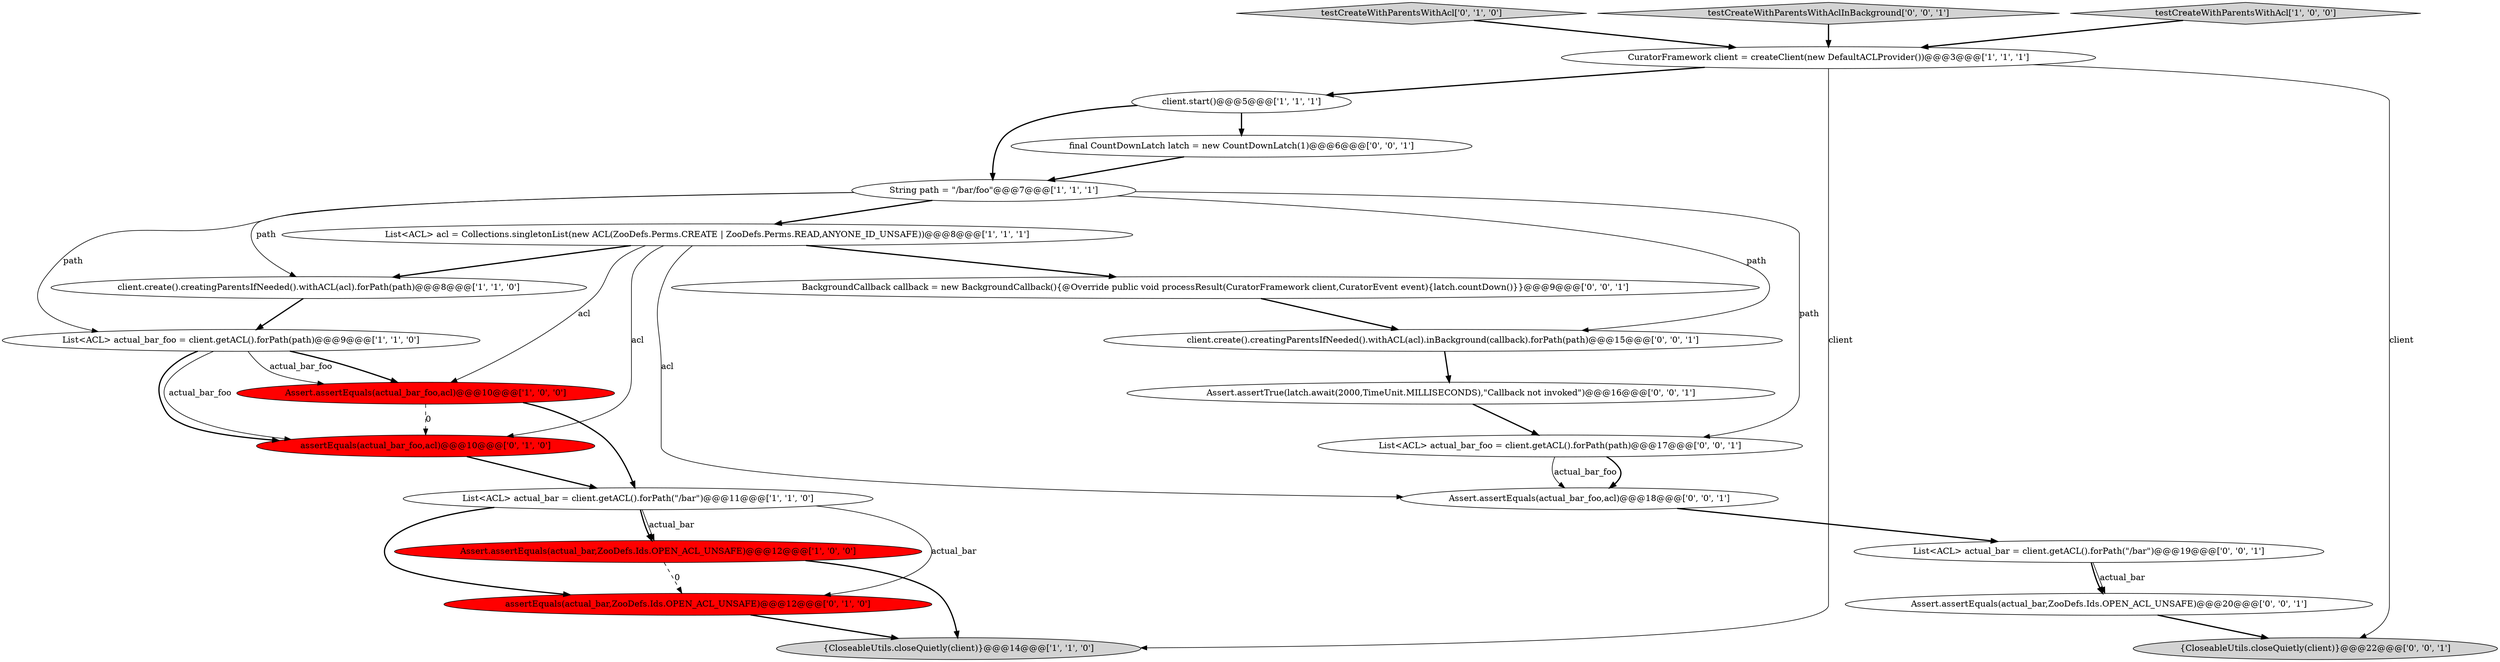 digraph {
13 [style = filled, label = "assertEquals(actual_bar,ZooDefs.Ids.OPEN_ACL_UNSAFE)@@@12@@@['0', '1', '0']", fillcolor = red, shape = ellipse image = "AAA1AAABBB2BBB"];
8 [style = filled, label = "{CloseableUtils.closeQuietly(client)}@@@14@@@['1', '1', '0']", fillcolor = lightgray, shape = ellipse image = "AAA0AAABBB1BBB"];
20 [style = filled, label = "{CloseableUtils.closeQuietly(client)}@@@22@@@['0', '0', '1']", fillcolor = lightgray, shape = ellipse image = "AAA0AAABBB3BBB"];
2 [style = filled, label = "String path = \"/bar/foo\"@@@7@@@['1', '1', '1']", fillcolor = white, shape = ellipse image = "AAA0AAABBB1BBB"];
5 [style = filled, label = "client.create().creatingParentsIfNeeded().withACL(acl).forPath(path)@@@8@@@['1', '1', '0']", fillcolor = white, shape = ellipse image = "AAA0AAABBB1BBB"];
12 [style = filled, label = "testCreateWithParentsWithAcl['0', '1', '0']", fillcolor = lightgray, shape = diamond image = "AAA0AAABBB2BBB"];
10 [style = filled, label = "Assert.assertEquals(actual_bar_foo,acl)@@@10@@@['1', '0', '0']", fillcolor = red, shape = ellipse image = "AAA1AAABBB1BBB"];
15 [style = filled, label = "testCreateWithParentsWithAclInBackground['0', '0', '1']", fillcolor = lightgray, shape = diamond image = "AAA0AAABBB3BBB"];
22 [style = filled, label = "client.create().creatingParentsIfNeeded().withACL(acl).inBackground(callback).forPath(path)@@@15@@@['0', '0', '1']", fillcolor = white, shape = ellipse image = "AAA0AAABBB3BBB"];
3 [style = filled, label = "List<ACL> acl = Collections.singletonList(new ACL(ZooDefs.Perms.CREATE | ZooDefs.Perms.READ,ANYONE_ID_UNSAFE))@@@8@@@['1', '1', '1']", fillcolor = white, shape = ellipse image = "AAA0AAABBB1BBB"];
4 [style = filled, label = "List<ACL> actual_bar_foo = client.getACL().forPath(path)@@@9@@@['1', '1', '0']", fillcolor = white, shape = ellipse image = "AAA0AAABBB1BBB"];
0 [style = filled, label = "List<ACL> actual_bar = client.getACL().forPath(\"/bar\")@@@11@@@['1', '1', '0']", fillcolor = white, shape = ellipse image = "AAA0AAABBB1BBB"];
16 [style = filled, label = "final CountDownLatch latch = new CountDownLatch(1)@@@6@@@['0', '0', '1']", fillcolor = white, shape = ellipse image = "AAA0AAABBB3BBB"];
23 [style = filled, label = "Assert.assertEquals(actual_bar,ZooDefs.Ids.OPEN_ACL_UNSAFE)@@@20@@@['0', '0', '1']", fillcolor = white, shape = ellipse image = "AAA0AAABBB3BBB"];
18 [style = filled, label = "List<ACL> actual_bar_foo = client.getACL().forPath(path)@@@17@@@['0', '0', '1']", fillcolor = white, shape = ellipse image = "AAA0AAABBB3BBB"];
11 [style = filled, label = "assertEquals(actual_bar_foo,acl)@@@10@@@['0', '1', '0']", fillcolor = red, shape = ellipse image = "AAA1AAABBB2BBB"];
14 [style = filled, label = "List<ACL> actual_bar = client.getACL().forPath(\"/bar\")@@@19@@@['0', '0', '1']", fillcolor = white, shape = ellipse image = "AAA0AAABBB3BBB"];
9 [style = filled, label = "testCreateWithParentsWithAcl['1', '0', '0']", fillcolor = lightgray, shape = diamond image = "AAA0AAABBB1BBB"];
1 [style = filled, label = "Assert.assertEquals(actual_bar,ZooDefs.Ids.OPEN_ACL_UNSAFE)@@@12@@@['1', '0', '0']", fillcolor = red, shape = ellipse image = "AAA1AAABBB1BBB"];
19 [style = filled, label = "Assert.assertEquals(actual_bar_foo,acl)@@@18@@@['0', '0', '1']", fillcolor = white, shape = ellipse image = "AAA0AAABBB3BBB"];
21 [style = filled, label = "BackgroundCallback callback = new BackgroundCallback(){@Override public void processResult(CuratorFramework client,CuratorEvent event){latch.countDown()}}@@@9@@@['0', '0', '1']", fillcolor = white, shape = ellipse image = "AAA0AAABBB3BBB"];
6 [style = filled, label = "client.start()@@@5@@@['1', '1', '1']", fillcolor = white, shape = ellipse image = "AAA0AAABBB1BBB"];
17 [style = filled, label = "Assert.assertTrue(latch.await(2000,TimeUnit.MILLISECONDS),\"Callback not invoked\")@@@16@@@['0', '0', '1']", fillcolor = white, shape = ellipse image = "AAA0AAABBB3BBB"];
7 [style = filled, label = "CuratorFramework client = createClient(new DefaultACLProvider())@@@3@@@['1', '1', '1']", fillcolor = white, shape = ellipse image = "AAA0AAABBB1BBB"];
4->10 [style = bold, label=""];
23->20 [style = bold, label=""];
1->8 [style = bold, label=""];
3->11 [style = solid, label="acl"];
0->1 [style = solid, label="actual_bar"];
0->13 [style = bold, label=""];
15->7 [style = bold, label=""];
4->11 [style = solid, label="actual_bar_foo"];
7->20 [style = solid, label="client"];
2->4 [style = solid, label="path"];
2->3 [style = bold, label=""];
18->19 [style = bold, label=""];
2->22 [style = solid, label="path"];
16->2 [style = bold, label=""];
9->7 [style = bold, label=""];
2->18 [style = solid, label="path"];
12->7 [style = bold, label=""];
6->2 [style = bold, label=""];
10->11 [style = dashed, label="0"];
1->13 [style = dashed, label="0"];
14->23 [style = solid, label="actual_bar"];
3->5 [style = bold, label=""];
11->0 [style = bold, label=""];
19->14 [style = bold, label=""];
14->23 [style = bold, label=""];
21->22 [style = bold, label=""];
6->16 [style = bold, label=""];
2->5 [style = solid, label="path"];
0->1 [style = bold, label=""];
3->19 [style = solid, label="acl"];
10->0 [style = bold, label=""];
5->4 [style = bold, label=""];
7->6 [style = bold, label=""];
4->10 [style = solid, label="actual_bar_foo"];
22->17 [style = bold, label=""];
3->21 [style = bold, label=""];
18->19 [style = solid, label="actual_bar_foo"];
3->10 [style = solid, label="acl"];
0->13 [style = solid, label="actual_bar"];
13->8 [style = bold, label=""];
4->11 [style = bold, label=""];
7->8 [style = solid, label="client"];
17->18 [style = bold, label=""];
}
